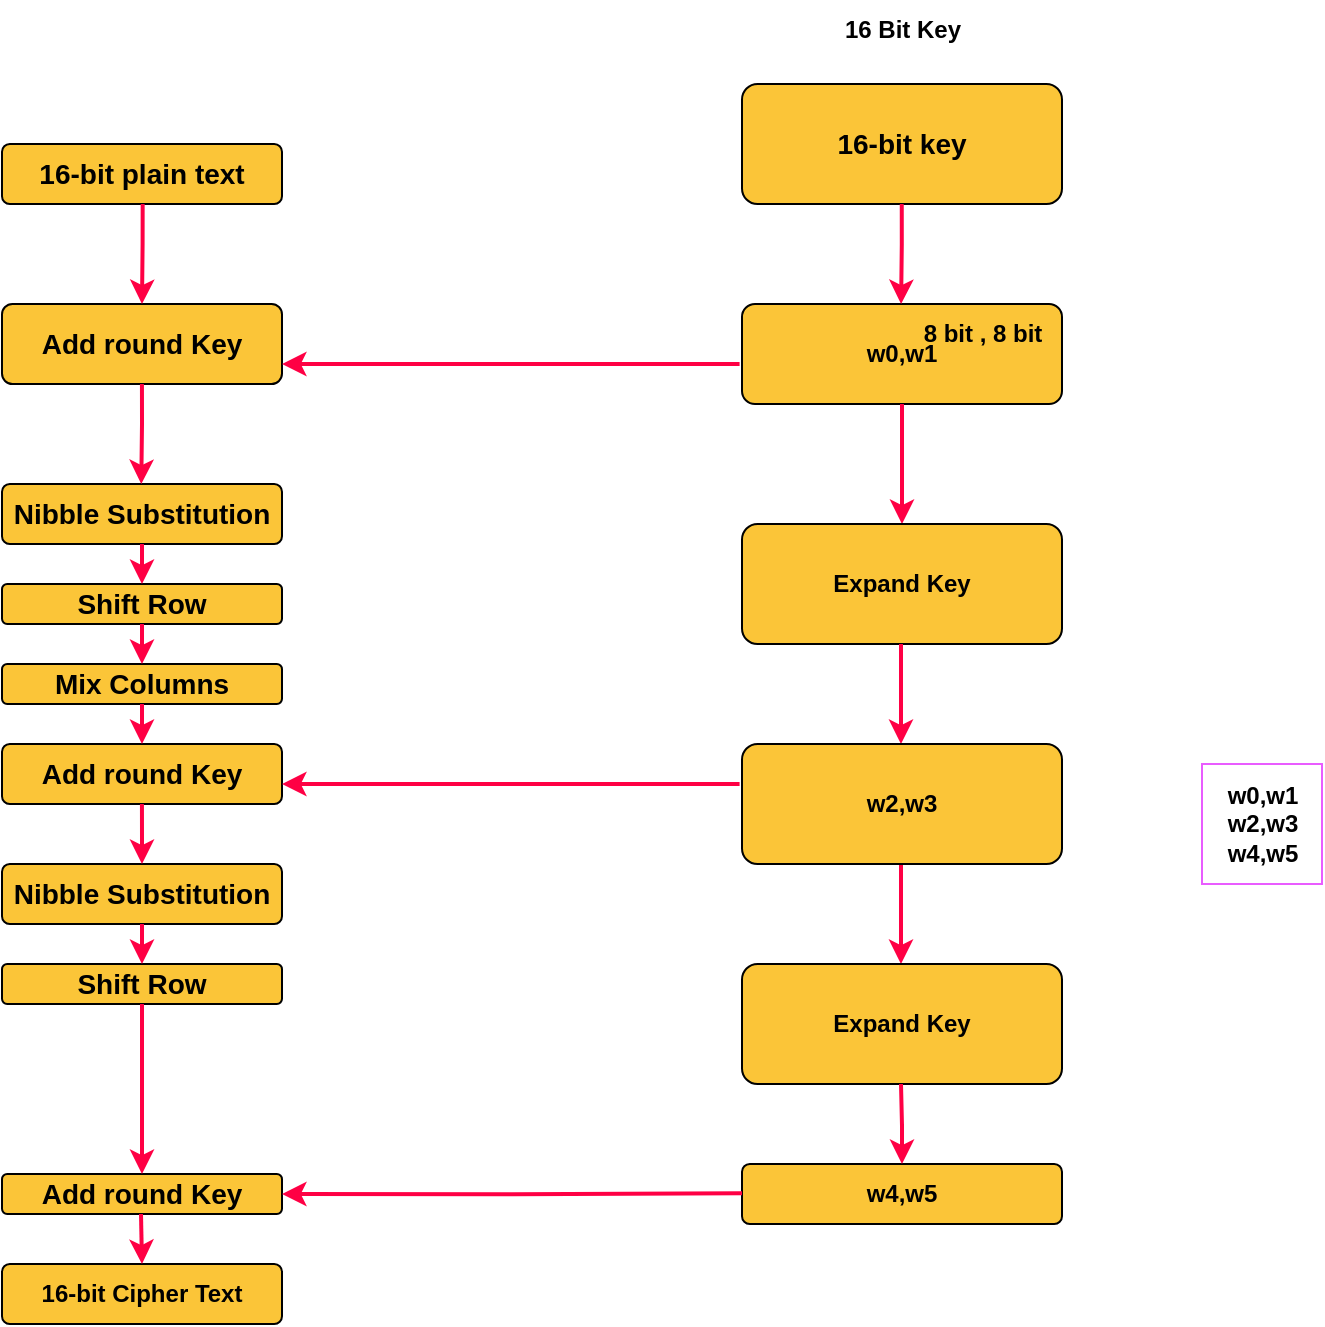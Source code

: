 <mxfile version="21.2.8" type="device">
  <diagram name="Page-1" id="rRFc9bHcIBAohH5S0odY">
    <mxGraphModel dx="521" dy="1164" grid="1" gridSize="10" guides="1" tooltips="1" connect="1" arrows="1" fold="1" page="1" pageScale="1" pageWidth="850" pageHeight="1100" math="0" shadow="0">
      <root>
        <mxCell id="0" />
        <mxCell id="1" parent="0" />
        <mxCell id="LMoRLBbi18-cdOYfBMGN-26" value="&lt;b&gt;&lt;font style=&quot;font-size: 14px;&quot;&gt;16-bit key&lt;/font&gt;&lt;/b&gt;" style="rounded=1;whiteSpace=wrap;html=1;arcSize=13;fillColor=#FBC538;" parent="1" vertex="1">
          <mxGeometry x="390" y="70" width="160" height="60" as="geometry" />
        </mxCell>
        <mxCell id="LMoRLBbi18-cdOYfBMGN-27" value="&lt;b&gt;w0,w1&lt;br&gt;&lt;/b&gt;" style="rounded=1;whiteSpace=wrap;html=1;arcSize=13;fillColor=#FBC538;" parent="1" vertex="1">
          <mxGeometry x="390" y="180" width="160" height="50" as="geometry" />
        </mxCell>
        <mxCell id="LMoRLBbi18-cdOYfBMGN-28" style="edgeStyle=orthogonalEdgeStyle;rounded=0;orthogonalLoop=1;jettySize=auto;html=1;strokeColor=#FF0044;strokeWidth=2;" parent="1" edge="1">
          <mxGeometry relative="1" as="geometry">
            <mxPoint x="469.55" y="180" as="targetPoint" />
            <mxPoint x="469.88" y="130" as="sourcePoint" />
            <Array as="points">
              <mxPoint x="469.55" y="150" />
              <mxPoint x="469.55" y="150" />
            </Array>
          </mxGeometry>
        </mxCell>
        <mxCell id="LMoRLBbi18-cdOYfBMGN-30" style="edgeStyle=orthogonalEdgeStyle;rounded=0;orthogonalLoop=1;jettySize=auto;html=1;strokeColor=#FF0044;strokeWidth=2;entryX=0.5;entryY=0;entryDx=0;entryDy=0;exitX=0.5;exitY=1;exitDx=0;exitDy=0;" parent="1" source="LMoRLBbi18-cdOYfBMGN-27" edge="1">
          <mxGeometry relative="1" as="geometry">
            <mxPoint x="470" y="290" as="targetPoint" />
            <mxPoint x="470" y="250" as="sourcePoint" />
            <Array as="points">
              <mxPoint x="470" y="260" />
              <mxPoint x="470" y="260" />
            </Array>
          </mxGeometry>
        </mxCell>
        <mxCell id="2fboy8t-7ojy_MJ6d2ZT-1" value="&lt;b&gt;16 Bit Key&lt;/b&gt;" style="text;html=1;align=center;verticalAlign=middle;resizable=0;points=[];autosize=1;strokeColor=none;fillColor=none;" parent="1" vertex="1">
          <mxGeometry x="430" y="28" width="80" height="30" as="geometry" />
        </mxCell>
        <mxCell id="N9HZh_SBiDMYwx160Leo-3" value="&lt;b&gt;8 bit , 8 bit&lt;/b&gt;" style="text;html=1;align=center;verticalAlign=middle;resizable=0;points=[];autosize=1;strokeColor=none;fillColor=none;" parent="1" vertex="1">
          <mxGeometry x="470" y="180" width="80" height="30" as="geometry" />
        </mxCell>
        <mxCell id="N9HZh_SBiDMYwx160Leo-5" style="edgeStyle=orthogonalEdgeStyle;rounded=0;orthogonalLoop=1;jettySize=auto;html=1;strokeColor=#FF0044;strokeWidth=2;entryX=0.5;entryY=0;entryDx=0;entryDy=0;exitX=0.5;exitY=1;exitDx=0;exitDy=0;" parent="1" edge="1">
          <mxGeometry relative="1" as="geometry">
            <mxPoint x="469.5" y="510" as="targetPoint" />
            <mxPoint x="469.5" y="460" as="sourcePoint" />
            <Array as="points" />
          </mxGeometry>
        </mxCell>
        <mxCell id="N9HZh_SBiDMYwx160Leo-6" value="&lt;b&gt;Expand Key&lt;br&gt;&lt;/b&gt;" style="rounded=1;whiteSpace=wrap;html=1;arcSize=13;fillColor=#FBC538;" parent="1" vertex="1">
          <mxGeometry x="390" y="290" width="160" height="60" as="geometry" />
        </mxCell>
        <mxCell id="N9HZh_SBiDMYwx160Leo-7" value="&lt;b&gt;w0,w1&lt;br&gt;w2,w3&lt;br&gt;w4,w5&lt;/b&gt;" style="text;html=1;align=center;verticalAlign=middle;resizable=0;points=[];autosize=1;strokeColor=#E95CFF;fillColor=none;" parent="1" vertex="1">
          <mxGeometry x="620" y="410" width="60" height="60" as="geometry" />
        </mxCell>
        <mxCell id="N9HZh_SBiDMYwx160Leo-8" style="edgeStyle=orthogonalEdgeStyle;rounded=0;orthogonalLoop=1;jettySize=auto;html=1;strokeColor=#FF0044;strokeWidth=2;entryX=0.5;entryY=0;entryDx=0;entryDy=0;exitX=0.5;exitY=1;exitDx=0;exitDy=0;" parent="1" edge="1">
          <mxGeometry relative="1" as="geometry">
            <mxPoint x="469.5" y="400" as="targetPoint" />
            <mxPoint x="469.5" y="350" as="sourcePoint" />
            <Array as="points" />
          </mxGeometry>
        </mxCell>
        <mxCell id="N9HZh_SBiDMYwx160Leo-9" value="&lt;b&gt;w2,w3&lt;br&gt;&lt;/b&gt;" style="rounded=1;whiteSpace=wrap;html=1;arcSize=13;fillColor=#FBC538;" parent="1" vertex="1">
          <mxGeometry x="390" y="400" width="160" height="60" as="geometry" />
        </mxCell>
        <mxCell id="N9HZh_SBiDMYwx160Leo-10" value="&lt;b&gt;Expand Key&lt;br&gt;&lt;/b&gt;" style="rounded=1;whiteSpace=wrap;html=1;arcSize=13;fillColor=#FBC538;" parent="1" vertex="1">
          <mxGeometry x="390" y="510" width="160" height="60" as="geometry" />
        </mxCell>
        <mxCell id="N9HZh_SBiDMYwx160Leo-12" value="&lt;b&gt;w4,w5&lt;br&gt;&lt;/b&gt;" style="rounded=1;whiteSpace=wrap;html=1;arcSize=13;fillColor=#FBC538;" parent="1" vertex="1">
          <mxGeometry x="390" y="610" width="160" height="30" as="geometry" />
        </mxCell>
        <mxCell id="N9HZh_SBiDMYwx160Leo-13" style="edgeStyle=orthogonalEdgeStyle;rounded=0;orthogonalLoop=1;jettySize=auto;html=1;strokeColor=#FF0044;strokeWidth=2;exitX=0.5;exitY=1;exitDx=0;exitDy=0;entryX=0.5;entryY=0;entryDx=0;entryDy=0;" parent="1" target="N9HZh_SBiDMYwx160Leo-12" edge="1">
          <mxGeometry relative="1" as="geometry">
            <mxPoint x="470" y="600" as="targetPoint" />
            <mxPoint x="469.5" y="570" as="sourcePoint" />
            <Array as="points" />
          </mxGeometry>
        </mxCell>
        <mxCell id="HO5HokGHzLLVhSmej-7k-1" value="&lt;b&gt;&lt;font style=&quot;font-size: 14px;&quot;&gt;16-bit plain text&lt;/font&gt;&lt;/b&gt;" style="rounded=1;whiteSpace=wrap;html=1;arcSize=13;fillColor=#FBC538;" vertex="1" parent="1">
          <mxGeometry x="20" y="100" width="140" height="30" as="geometry" />
        </mxCell>
        <mxCell id="HO5HokGHzLLVhSmej-7k-2" value="&lt;b&gt;&lt;font style=&quot;font-size: 14px;&quot;&gt;Add round Key&lt;/font&gt;&lt;/b&gt;" style="rounded=1;whiteSpace=wrap;html=1;arcSize=13;fillColor=#FBC538;" vertex="1" parent="1">
          <mxGeometry x="20" y="180" width="140" height="40" as="geometry" />
        </mxCell>
        <mxCell id="HO5HokGHzLLVhSmej-7k-3" style="edgeStyle=orthogonalEdgeStyle;rounded=0;orthogonalLoop=1;jettySize=auto;html=1;strokeColor=#FF0044;strokeWidth=2;" edge="1" parent="1">
          <mxGeometry relative="1" as="geometry">
            <mxPoint x="90" y="180" as="targetPoint" />
            <mxPoint x="90.33" y="130" as="sourcePoint" />
            <Array as="points">
              <mxPoint x="90" y="150" />
              <mxPoint x="90" y="150" />
            </Array>
          </mxGeometry>
        </mxCell>
        <mxCell id="HO5HokGHzLLVhSmej-7k-5" style="edgeStyle=orthogonalEdgeStyle;rounded=0;orthogonalLoop=1;jettySize=auto;html=1;strokeColor=#FF0044;strokeWidth=2;" edge="1" parent="1" target="HO5HokGHzLLVhSmej-7k-2">
          <mxGeometry relative="1" as="geometry">
            <mxPoint x="388.46" y="260" as="targetPoint" />
            <mxPoint x="388.79" y="210" as="sourcePoint" />
            <Array as="points">
              <mxPoint x="388" y="210" />
            </Array>
          </mxGeometry>
        </mxCell>
        <mxCell id="HO5HokGHzLLVhSmej-7k-6" value="&lt;span style=&quot;font-size: 14px;&quot;&gt;&lt;b&gt;Nibble Substitution&lt;/b&gt;&lt;/span&gt;" style="rounded=1;whiteSpace=wrap;html=1;arcSize=13;fillColor=#FBC538;" vertex="1" parent="1">
          <mxGeometry x="20" y="270" width="140" height="30" as="geometry" />
        </mxCell>
        <mxCell id="HO5HokGHzLLVhSmej-7k-7" value="&lt;span style=&quot;font-size: 14px;&quot;&gt;&lt;b&gt;Shift Row&lt;/b&gt;&lt;/span&gt;" style="rounded=1;whiteSpace=wrap;html=1;arcSize=13;fillColor=#FBC538;" vertex="1" parent="1">
          <mxGeometry x="20" y="320" width="140" height="20" as="geometry" />
        </mxCell>
        <mxCell id="HO5HokGHzLLVhSmej-7k-16" value="&lt;b&gt;&lt;font style=&quot;font-size: 14px;&quot;&gt;Mix Columns&lt;/font&gt;&lt;/b&gt;" style="rounded=1;whiteSpace=wrap;html=1;arcSize=13;fillColor=#FBC538;" vertex="1" parent="1">
          <mxGeometry x="20" y="360" width="140" height="20" as="geometry" />
        </mxCell>
        <mxCell id="HO5HokGHzLLVhSmej-7k-18" value="&lt;b&gt;&lt;font style=&quot;font-size: 14px;&quot;&gt;Add round Key&lt;/font&gt;&lt;/b&gt;" style="rounded=1;whiteSpace=wrap;html=1;arcSize=13;fillColor=#FBC538;" vertex="1" parent="1">
          <mxGeometry x="20" y="400" width="140" height="30" as="geometry" />
        </mxCell>
        <mxCell id="HO5HokGHzLLVhSmej-7k-19" style="edgeStyle=orthogonalEdgeStyle;rounded=0;orthogonalLoop=1;jettySize=auto;html=1;strokeColor=#FF0044;strokeWidth=2;exitX=0.44;exitY=0.997;exitDx=0;exitDy=0;exitPerimeter=0;" edge="1" parent="1">
          <mxGeometry relative="1" as="geometry">
            <mxPoint x="90" y="320" as="targetPoint" />
            <mxPoint x="90" y="300" as="sourcePoint" />
            <Array as="points" />
          </mxGeometry>
        </mxCell>
        <mxCell id="HO5HokGHzLLVhSmej-7k-20" style="edgeStyle=orthogonalEdgeStyle;rounded=0;orthogonalLoop=1;jettySize=auto;html=1;strokeColor=#FF0044;strokeWidth=2;exitX=0.44;exitY=0.997;exitDx=0;exitDy=0;exitPerimeter=0;" edge="1" parent="1">
          <mxGeometry relative="1" as="geometry">
            <mxPoint x="90" y="360" as="targetPoint" />
            <mxPoint x="90" y="340" as="sourcePoint" />
            <Array as="points" />
          </mxGeometry>
        </mxCell>
        <mxCell id="HO5HokGHzLLVhSmej-7k-21" style="edgeStyle=orthogonalEdgeStyle;rounded=0;orthogonalLoop=1;jettySize=auto;html=1;strokeColor=#FF0044;strokeWidth=2;exitX=0.44;exitY=0.997;exitDx=0;exitDy=0;exitPerimeter=0;" edge="1" parent="1">
          <mxGeometry relative="1" as="geometry">
            <mxPoint x="90" y="400" as="targetPoint" />
            <mxPoint x="90" y="380" as="sourcePoint" />
            <Array as="points" />
          </mxGeometry>
        </mxCell>
        <mxCell id="HO5HokGHzLLVhSmej-7k-22" style="edgeStyle=orthogonalEdgeStyle;rounded=0;orthogonalLoop=1;jettySize=auto;html=1;strokeColor=#FF0044;strokeWidth=2;" edge="1" parent="1">
          <mxGeometry relative="1" as="geometry">
            <mxPoint x="160" y="420" as="targetPoint" />
            <mxPoint x="388.79" y="420" as="sourcePoint" />
            <Array as="points">
              <mxPoint x="388" y="420" />
            </Array>
          </mxGeometry>
        </mxCell>
        <mxCell id="HO5HokGHzLLVhSmej-7k-23" value="&lt;span style=&quot;font-size: 14px;&quot;&gt;&lt;b&gt;Nibble Substitution&lt;/b&gt;&lt;/span&gt;" style="rounded=1;whiteSpace=wrap;html=1;arcSize=13;fillColor=#FBC538;" vertex="1" parent="1">
          <mxGeometry x="20" y="460" width="140" height="30" as="geometry" />
        </mxCell>
        <mxCell id="HO5HokGHzLLVhSmej-7k-24" value="&lt;span style=&quot;font-size: 14px;&quot;&gt;&lt;b&gt;Shift Row&lt;/b&gt;&lt;/span&gt;" style="rounded=1;whiteSpace=wrap;html=1;arcSize=13;fillColor=#FBC538;" vertex="1" parent="1">
          <mxGeometry x="20" y="510" width="140" height="20" as="geometry" />
        </mxCell>
        <mxCell id="HO5HokGHzLLVhSmej-7k-25" style="edgeStyle=orthogonalEdgeStyle;rounded=0;orthogonalLoop=1;jettySize=auto;html=1;strokeColor=#FF0044;strokeWidth=2;exitX=0.44;exitY=0.997;exitDx=0;exitDy=0;exitPerimeter=0;" edge="1" parent="1">
          <mxGeometry relative="1" as="geometry">
            <mxPoint x="90" y="510" as="targetPoint" />
            <mxPoint x="90" y="490" as="sourcePoint" />
            <Array as="points" />
          </mxGeometry>
        </mxCell>
        <mxCell id="HO5HokGHzLLVhSmej-7k-26" value="&lt;b&gt;&lt;font style=&quot;font-size: 14px;&quot;&gt;Add round Key&lt;/font&gt;&lt;/b&gt;" style="rounded=1;whiteSpace=wrap;html=1;arcSize=13;fillColor=#FBC538;" vertex="1" parent="1">
          <mxGeometry x="20" y="615" width="140" height="20" as="geometry" />
        </mxCell>
        <mxCell id="HO5HokGHzLLVhSmej-7k-27" style="edgeStyle=orthogonalEdgeStyle;rounded=0;orthogonalLoop=1;jettySize=auto;html=1;strokeColor=#FF0044;strokeWidth=2;" edge="1" parent="1">
          <mxGeometry relative="1" as="geometry">
            <mxPoint x="90" y="460" as="targetPoint" />
            <mxPoint x="89.97" y="430" as="sourcePoint" />
            <Array as="points">
              <mxPoint x="89.64" y="450" />
              <mxPoint x="89.64" y="450" />
            </Array>
          </mxGeometry>
        </mxCell>
        <mxCell id="HO5HokGHzLLVhSmej-7k-28" style="edgeStyle=orthogonalEdgeStyle;rounded=0;orthogonalLoop=1;jettySize=auto;html=1;strokeColor=#FF0044;strokeWidth=2;" edge="1" parent="1">
          <mxGeometry relative="1" as="geometry">
            <mxPoint x="89.64" y="270" as="targetPoint" />
            <mxPoint x="89.97" y="220" as="sourcePoint" />
            <Array as="points">
              <mxPoint x="89.64" y="240" />
              <mxPoint x="89.64" y="240" />
            </Array>
          </mxGeometry>
        </mxCell>
        <mxCell id="HO5HokGHzLLVhSmej-7k-29" style="edgeStyle=orthogonalEdgeStyle;rounded=0;orthogonalLoop=1;jettySize=auto;html=1;strokeColor=#FF0044;strokeWidth=2;entryX=1;entryY=0.5;entryDx=0;entryDy=0;" edge="1" parent="1" target="HO5HokGHzLLVhSmej-7k-26">
          <mxGeometry relative="1" as="geometry">
            <mxPoint x="161.21" y="624.64" as="targetPoint" />
            <mxPoint x="390.0" y="624.64" as="sourcePoint" />
            <Array as="points" />
          </mxGeometry>
        </mxCell>
        <mxCell id="HO5HokGHzLLVhSmej-7k-30" style="edgeStyle=orthogonalEdgeStyle;rounded=0;orthogonalLoop=1;jettySize=auto;html=1;strokeColor=#FF0044;strokeWidth=2;entryX=0.5;entryY=0;entryDx=0;entryDy=0;exitX=0.5;exitY=1;exitDx=0;exitDy=0;" edge="1" parent="1" source="HO5HokGHzLLVhSmej-7k-24" target="HO5HokGHzLLVhSmej-7k-26">
          <mxGeometry relative="1" as="geometry">
            <mxPoint x="89.64" y="575" as="targetPoint" />
            <mxPoint x="90" y="540" as="sourcePoint" />
            <Array as="points" />
          </mxGeometry>
        </mxCell>
        <mxCell id="HO5HokGHzLLVhSmej-7k-31" value="&lt;b&gt;16-bit Cipher Text&lt;br&gt;&lt;/b&gt;" style="rounded=1;whiteSpace=wrap;html=1;arcSize=13;fillColor=#FBC538;" vertex="1" parent="1">
          <mxGeometry x="20" y="660" width="140" height="30" as="geometry" />
        </mxCell>
        <mxCell id="HO5HokGHzLLVhSmej-7k-32" style="edgeStyle=orthogonalEdgeStyle;rounded=0;orthogonalLoop=1;jettySize=auto;html=1;strokeColor=#FF0044;strokeWidth=2;exitX=0.5;exitY=1;exitDx=0;exitDy=0;" edge="1" parent="1">
          <mxGeometry relative="1" as="geometry">
            <mxPoint x="90" y="660" as="targetPoint" />
            <mxPoint x="89.5" y="635" as="sourcePoint" />
            <Array as="points" />
          </mxGeometry>
        </mxCell>
      </root>
    </mxGraphModel>
  </diagram>
</mxfile>
